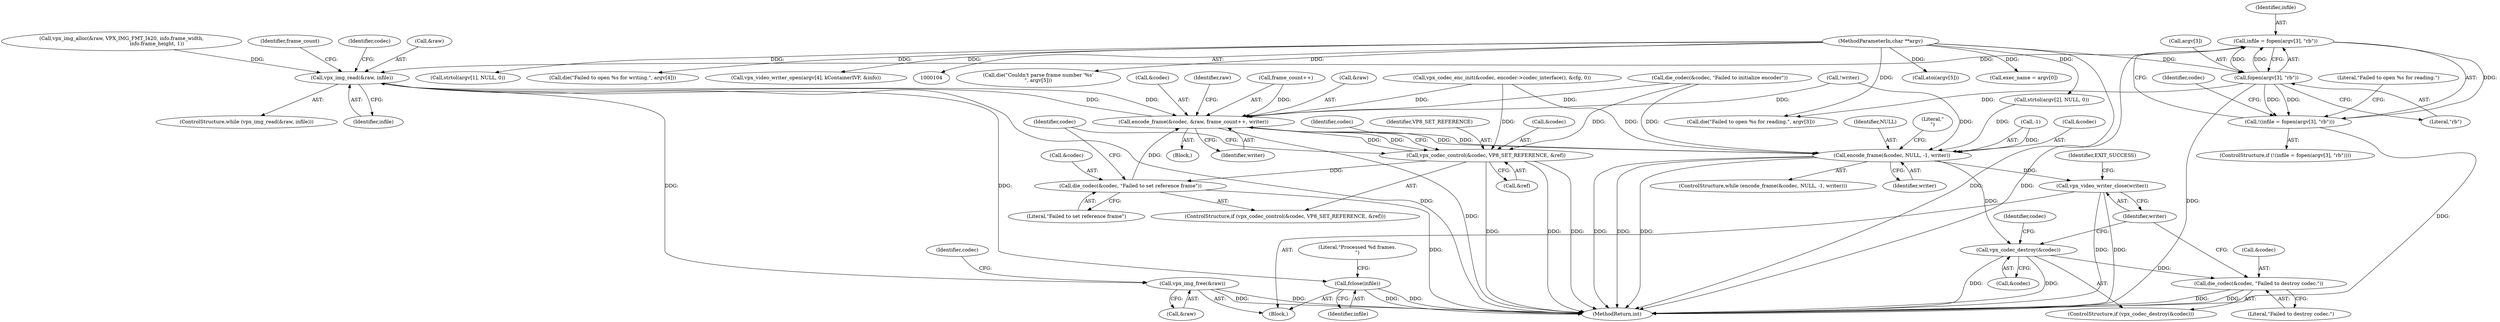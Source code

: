 digraph "0_Android_5a9753fca56f0eeb9f61e342b2fccffc364f9426_23@API" {
"1000352" [label="(Call,infile = fopen(argv[3], \"rb\"))"];
"1000354" [label="(Call,fopen(argv[3], \"rb\"))"];
"1000106" [label="(MethodParameterIn,char **argv)"];
"1000351" [label="(Call,!(infile = fopen(argv[3], \"rb\")))"];
"1000377" [label="(Call,vpx_img_read(&raw, infile))"];
"1000411" [label="(Call,encode_frame(&codec, &raw, frame_count++, writer))"];
"1000401" [label="(Call,vpx_codec_control(&codec, VP8_SET_REFERENCE, &ref))"];
"1000407" [label="(Call,die_codec(&codec, \"Failed to set reference frame\"))"];
"1000420" [label="(Call,encode_frame(&codec, NULL, -1, writer))"];
"1000439" [label="(Call,vpx_codec_destroy(&codec))"];
"1000442" [label="(Call,die_codec(&codec, \"Failed to destroy codec.\"))"];
"1000446" [label="(Call,vpx_video_writer_close(writer))"];
"1000430" [label="(Call,fclose(infile))"];
"1000435" [label="(Call,vpx_img_free(&raw))"];
"1000408" [label="(Call,&codec)"];
"1000380" [label="(Identifier,infile)"];
"1000405" [label="(Call,&ref)"];
"1000445" [label="(Literal,\"Failed to destroy codec.\")"];
"1000422" [label="(Identifier,codec)"];
"1000359" [label="(Call,die(\"Failed to open %s for reading.\", argv[3]))"];
"1000438" [label="(ControlStructure,if (vpx_codec_destroy(&codec)))"];
"1000420" [label="(Call,encode_frame(&codec, NULL, -1, writer))"];
"1000377" [label="(Call,vpx_img_read(&raw, infile))"];
"1000176" [label="(Call,die(\"Couldn't parse frame number '%s'\n\", argv[5]))"];
"1000411" [label="(Call,encode_frame(&codec, &raw, frame_count++, writer))"];
"1000410" [label="(Literal,\"Failed to set reference frame\")"];
"1000444" [label="(Identifier,codec)"];
"1000414" [label="(Call,&raw)"];
"1000450" [label="(MethodReturn,int)"];
"1000354" [label="(Call,fopen(argv[3], \"rb\"))"];
"1000447" [label="(Identifier,writer)"];
"1000436" [label="(Call,&raw)"];
"1000404" [label="(Identifier,VP8_SET_REFERENCE)"];
"1000426" [label="(Identifier,writer)"];
"1000421" [label="(Call,&codec)"];
"1000419" [label="(ControlStructure,while (encode_frame(&codec, NULL, -1, writer)))"];
"1000402" [label="(Call,&codec)"];
"1000169" [label="(Call,atoi(argv[5]))"];
"1000412" [label="(Call,&codec)"];
"1000449" [label="(Identifier,EXIT_SUCCESS)"];
"1000439" [label="(Call,vpx_codec_destroy(&codec))"];
"1000433" [label="(Literal,\"Processed %d frames.\n\")"];
"1000407" [label="(Call,die_codec(&codec, \"Failed to set reference frame\"))"];
"1000367" [label="(Identifier,codec)"];
"1000147" [label="(Call,exec_name = argv[0])"];
"1000435" [label="(Call,vpx_img_free(&raw))"];
"1000441" [label="(Identifier,codec)"];
"1000350" [label="(ControlStructure,if (!(infile = fopen(argv[3], \"rb\"))))"];
"1000192" [label="(Call,strtol(argv[1], NULL, 0))"];
"1000401" [label="(Call,vpx_codec_control(&codec, VP8_SET_REFERENCE, &ref))"];
"1000378" [label="(Call,&raw)"];
"1000106" [label="(MethodParameterIn,char **argv)"];
"1000360" [label="(Literal,\"Failed to open %s for reading.\")"];
"1000423" [label="(Identifier,NULL)"];
"1000355" [label="(Call,argv[3])"];
"1000353" [label="(Identifier,infile)"];
"1000381" [label="(Block,)"];
"1000261" [label="(Call,vpx_img_alloc(&raw, VPX_IMG_FMT_I420, info.frame_width,\n                                             info.frame_height, 1))"];
"1000202" [label="(Call,strtol(argv[2], NULL, 0))"];
"1000379" [label="(Identifier,raw)"];
"1000409" [label="(Identifier,codec)"];
"1000416" [label="(Call,frame_count++)"];
"1000400" [label="(ControlStructure,if (vpx_codec_control(&codec, VP8_SET_REFERENCE, &ref)))"];
"1000376" [label="(ControlStructure,while (vpx_img_read(&raw, infile)))"];
"1000418" [label="(Identifier,writer)"];
"1000343" [label="(Call,!writer)"];
"1000352" [label="(Call,infile = fopen(argv[3], \"rb\"))"];
"1000429" [label="(Literal,\"\n\")"];
"1000442" [label="(Call,die_codec(&codec, \"Failed to destroy codec.\"))"];
"1000351" [label="(Call,!(infile = fopen(argv[3], \"rb\")))"];
"1000440" [label="(Call,&codec)"];
"1000424" [label="(Call,-1)"];
"1000345" [label="(Call,die(\"Failed to open %s for writing.\", argv[4]))"];
"1000335" [label="(Call,vpx_video_writer_open(argv[4], kContainerIVF, &info))"];
"1000385" [label="(Identifier,frame_count)"];
"1000431" [label="(Identifier,infile)"];
"1000413" [label="(Identifier,codec)"];
"1000446" [label="(Call,vpx_video_writer_close(writer))"];
"1000443" [label="(Call,&codec)"];
"1000358" [label="(Literal,\"rb\")"];
"1000365" [label="(Call,vpx_codec_enc_init(&codec, encoder->codec_interface(), &cfg, 0))"];
"1000372" [label="(Call,die_codec(&codec, \"Failed to initialize encoder\"))"];
"1000107" [label="(Block,)"];
"1000430" [label="(Call,fclose(infile))"];
"1000352" -> "1000351"  [label="AST: "];
"1000352" -> "1000354"  [label="CFG: "];
"1000353" -> "1000352"  [label="AST: "];
"1000354" -> "1000352"  [label="AST: "];
"1000351" -> "1000352"  [label="CFG: "];
"1000352" -> "1000450"  [label="DDG: "];
"1000352" -> "1000351"  [label="DDG: "];
"1000354" -> "1000352"  [label="DDG: "];
"1000354" -> "1000352"  [label="DDG: "];
"1000352" -> "1000377"  [label="DDG: "];
"1000354" -> "1000358"  [label="CFG: "];
"1000355" -> "1000354"  [label="AST: "];
"1000358" -> "1000354"  [label="AST: "];
"1000354" -> "1000450"  [label="DDG: "];
"1000354" -> "1000351"  [label="DDG: "];
"1000354" -> "1000351"  [label="DDG: "];
"1000106" -> "1000354"  [label="DDG: "];
"1000354" -> "1000359"  [label="DDG: "];
"1000106" -> "1000104"  [label="AST: "];
"1000106" -> "1000450"  [label="DDG: "];
"1000106" -> "1000147"  [label="DDG: "];
"1000106" -> "1000169"  [label="DDG: "];
"1000106" -> "1000176"  [label="DDG: "];
"1000106" -> "1000192"  [label="DDG: "];
"1000106" -> "1000202"  [label="DDG: "];
"1000106" -> "1000335"  [label="DDG: "];
"1000106" -> "1000345"  [label="DDG: "];
"1000106" -> "1000359"  [label="DDG: "];
"1000351" -> "1000350"  [label="AST: "];
"1000360" -> "1000351"  [label="CFG: "];
"1000367" -> "1000351"  [label="CFG: "];
"1000351" -> "1000450"  [label="DDG: "];
"1000377" -> "1000376"  [label="AST: "];
"1000377" -> "1000380"  [label="CFG: "];
"1000378" -> "1000377"  [label="AST: "];
"1000380" -> "1000377"  [label="AST: "];
"1000385" -> "1000377"  [label="CFG: "];
"1000422" -> "1000377"  [label="CFG: "];
"1000377" -> "1000450"  [label="DDG: "];
"1000411" -> "1000377"  [label="DDG: "];
"1000261" -> "1000377"  [label="DDG: "];
"1000377" -> "1000411"  [label="DDG: "];
"1000377" -> "1000430"  [label="DDG: "];
"1000377" -> "1000435"  [label="DDG: "];
"1000411" -> "1000381"  [label="AST: "];
"1000411" -> "1000418"  [label="CFG: "];
"1000412" -> "1000411"  [label="AST: "];
"1000414" -> "1000411"  [label="AST: "];
"1000416" -> "1000411"  [label="AST: "];
"1000418" -> "1000411"  [label="AST: "];
"1000379" -> "1000411"  [label="CFG: "];
"1000411" -> "1000450"  [label="DDG: "];
"1000411" -> "1000401"  [label="DDG: "];
"1000401" -> "1000411"  [label="DDG: "];
"1000407" -> "1000411"  [label="DDG: "];
"1000372" -> "1000411"  [label="DDG: "];
"1000365" -> "1000411"  [label="DDG: "];
"1000416" -> "1000411"  [label="DDG: "];
"1000343" -> "1000411"  [label="DDG: "];
"1000411" -> "1000420"  [label="DDG: "];
"1000411" -> "1000420"  [label="DDG: "];
"1000401" -> "1000400"  [label="AST: "];
"1000401" -> "1000405"  [label="CFG: "];
"1000402" -> "1000401"  [label="AST: "];
"1000404" -> "1000401"  [label="AST: "];
"1000405" -> "1000401"  [label="AST: "];
"1000409" -> "1000401"  [label="CFG: "];
"1000413" -> "1000401"  [label="CFG: "];
"1000401" -> "1000450"  [label="DDG: "];
"1000401" -> "1000450"  [label="DDG: "];
"1000401" -> "1000450"  [label="DDG: "];
"1000372" -> "1000401"  [label="DDG: "];
"1000365" -> "1000401"  [label="DDG: "];
"1000401" -> "1000407"  [label="DDG: "];
"1000407" -> "1000400"  [label="AST: "];
"1000407" -> "1000410"  [label="CFG: "];
"1000408" -> "1000407"  [label="AST: "];
"1000410" -> "1000407"  [label="AST: "];
"1000413" -> "1000407"  [label="CFG: "];
"1000407" -> "1000450"  [label="DDG: "];
"1000420" -> "1000419"  [label="AST: "];
"1000420" -> "1000426"  [label="CFG: "];
"1000421" -> "1000420"  [label="AST: "];
"1000423" -> "1000420"  [label="AST: "];
"1000424" -> "1000420"  [label="AST: "];
"1000426" -> "1000420"  [label="AST: "];
"1000429" -> "1000420"  [label="CFG: "];
"1000420" -> "1000450"  [label="DDG: "];
"1000420" -> "1000450"  [label="DDG: "];
"1000420" -> "1000450"  [label="DDG: "];
"1000372" -> "1000420"  [label="DDG: "];
"1000365" -> "1000420"  [label="DDG: "];
"1000202" -> "1000420"  [label="DDG: "];
"1000424" -> "1000420"  [label="DDG: "];
"1000343" -> "1000420"  [label="DDG: "];
"1000420" -> "1000439"  [label="DDG: "];
"1000420" -> "1000446"  [label="DDG: "];
"1000439" -> "1000438"  [label="AST: "];
"1000439" -> "1000440"  [label="CFG: "];
"1000440" -> "1000439"  [label="AST: "];
"1000444" -> "1000439"  [label="CFG: "];
"1000447" -> "1000439"  [label="CFG: "];
"1000439" -> "1000450"  [label="DDG: "];
"1000439" -> "1000450"  [label="DDG: "];
"1000439" -> "1000442"  [label="DDG: "];
"1000442" -> "1000438"  [label="AST: "];
"1000442" -> "1000445"  [label="CFG: "];
"1000443" -> "1000442"  [label="AST: "];
"1000445" -> "1000442"  [label="AST: "];
"1000447" -> "1000442"  [label="CFG: "];
"1000442" -> "1000450"  [label="DDG: "];
"1000442" -> "1000450"  [label="DDG: "];
"1000446" -> "1000107"  [label="AST: "];
"1000446" -> "1000447"  [label="CFG: "];
"1000447" -> "1000446"  [label="AST: "];
"1000449" -> "1000446"  [label="CFG: "];
"1000446" -> "1000450"  [label="DDG: "];
"1000446" -> "1000450"  [label="DDG: "];
"1000430" -> "1000107"  [label="AST: "];
"1000430" -> "1000431"  [label="CFG: "];
"1000431" -> "1000430"  [label="AST: "];
"1000433" -> "1000430"  [label="CFG: "];
"1000430" -> "1000450"  [label="DDG: "];
"1000430" -> "1000450"  [label="DDG: "];
"1000435" -> "1000107"  [label="AST: "];
"1000435" -> "1000436"  [label="CFG: "];
"1000436" -> "1000435"  [label="AST: "];
"1000441" -> "1000435"  [label="CFG: "];
"1000435" -> "1000450"  [label="DDG: "];
"1000435" -> "1000450"  [label="DDG: "];
}
